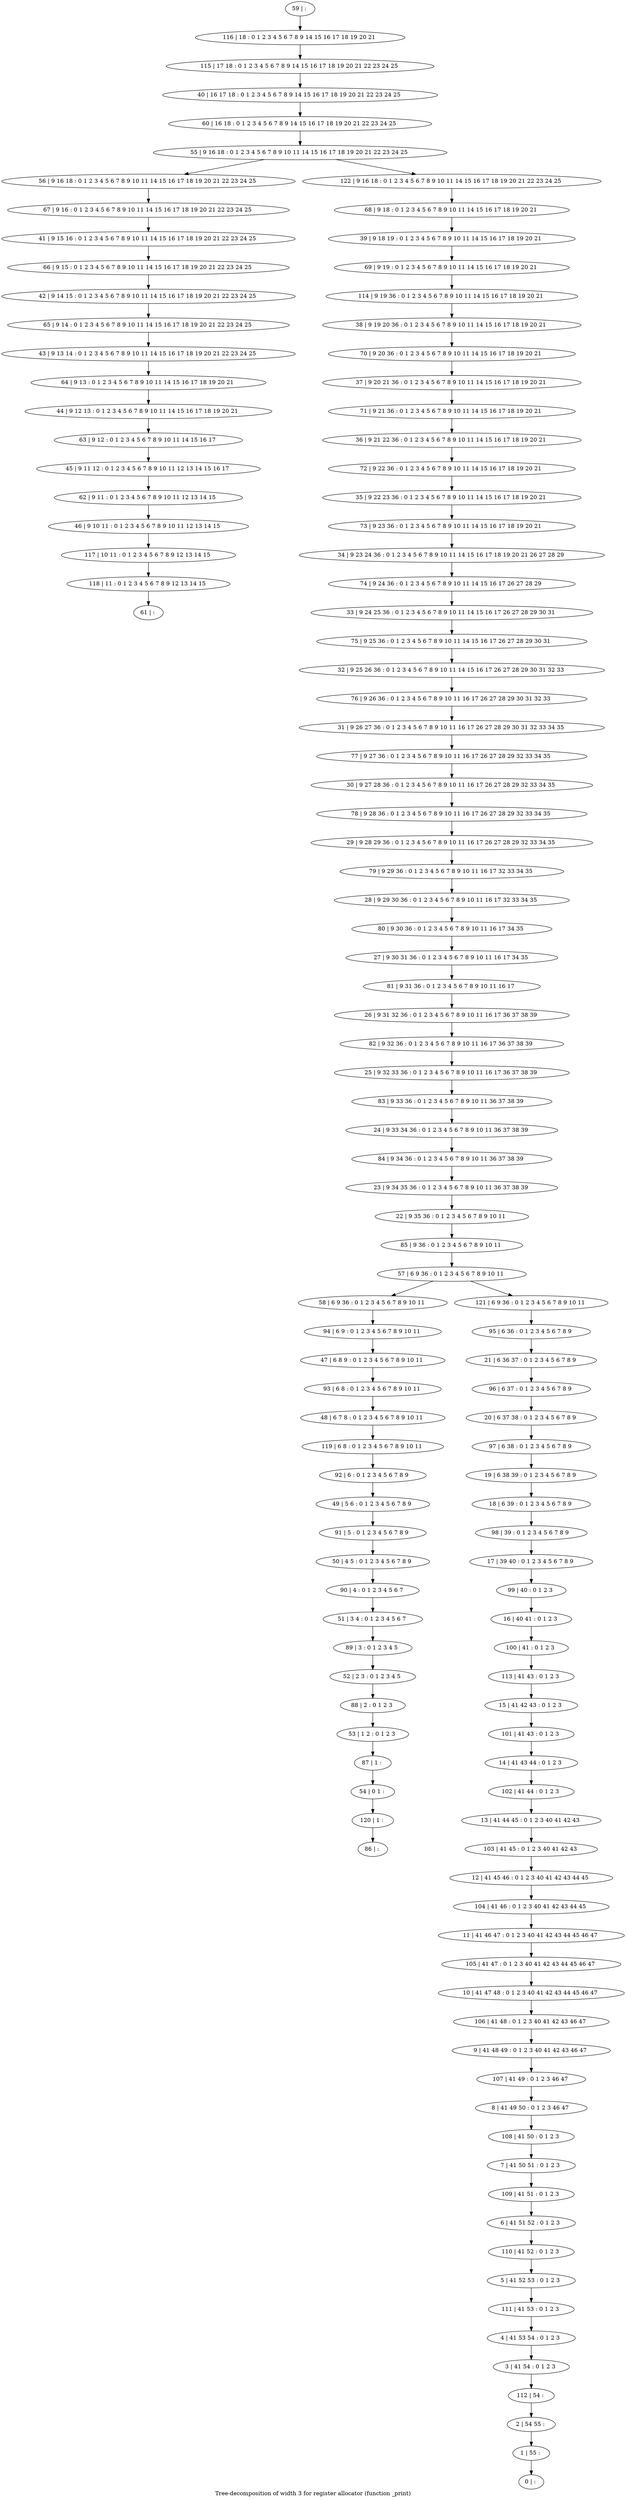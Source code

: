 digraph G {
graph [label="Tree-decomposition of width 3 for register allocator (function _print)"]
0[label="0 | : "];
1[label="1 | 55 : "];
2[label="2 | 54 55 : "];
3[label="3 | 41 54 : 0 1 2 3 "];
4[label="4 | 41 53 54 : 0 1 2 3 "];
5[label="5 | 41 52 53 : 0 1 2 3 "];
6[label="6 | 41 51 52 : 0 1 2 3 "];
7[label="7 | 41 50 51 : 0 1 2 3 "];
8[label="8 | 41 49 50 : 0 1 2 3 46 47 "];
9[label="9 | 41 48 49 : 0 1 2 3 40 41 42 43 46 47 "];
10[label="10 | 41 47 48 : 0 1 2 3 40 41 42 43 44 45 46 47 "];
11[label="11 | 41 46 47 : 0 1 2 3 40 41 42 43 44 45 46 47 "];
12[label="12 | 41 45 46 : 0 1 2 3 40 41 42 43 44 45 "];
13[label="13 | 41 44 45 : 0 1 2 3 40 41 42 43 "];
14[label="14 | 41 43 44 : 0 1 2 3 "];
15[label="15 | 41 42 43 : 0 1 2 3 "];
16[label="16 | 40 41 : 0 1 2 3 "];
17[label="17 | 39 40 : 0 1 2 3 4 5 6 7 8 9 "];
18[label="18 | 6 39 : 0 1 2 3 4 5 6 7 8 9 "];
19[label="19 | 6 38 39 : 0 1 2 3 4 5 6 7 8 9 "];
20[label="20 | 6 37 38 : 0 1 2 3 4 5 6 7 8 9 "];
21[label="21 | 6 36 37 : 0 1 2 3 4 5 6 7 8 9 "];
22[label="22 | 9 35 36 : 0 1 2 3 4 5 6 7 8 9 10 11 "];
23[label="23 | 9 34 35 36 : 0 1 2 3 4 5 6 7 8 9 10 11 36 37 38 39 "];
24[label="24 | 9 33 34 36 : 0 1 2 3 4 5 6 7 8 9 10 11 36 37 38 39 "];
25[label="25 | 9 32 33 36 : 0 1 2 3 4 5 6 7 8 9 10 11 16 17 36 37 38 39 "];
26[label="26 | 9 31 32 36 : 0 1 2 3 4 5 6 7 8 9 10 11 16 17 36 37 38 39 "];
27[label="27 | 9 30 31 36 : 0 1 2 3 4 5 6 7 8 9 10 11 16 17 34 35 "];
28[label="28 | 9 29 30 36 : 0 1 2 3 4 5 6 7 8 9 10 11 16 17 32 33 34 35 "];
29[label="29 | 9 28 29 36 : 0 1 2 3 4 5 6 7 8 9 10 11 16 17 26 27 28 29 32 33 34 35 "];
30[label="30 | 9 27 28 36 : 0 1 2 3 4 5 6 7 8 9 10 11 16 17 26 27 28 29 32 33 34 35 "];
31[label="31 | 9 26 27 36 : 0 1 2 3 4 5 6 7 8 9 10 11 16 17 26 27 28 29 30 31 32 33 34 35 "];
32[label="32 | 9 25 26 36 : 0 1 2 3 4 5 6 7 8 9 10 11 14 15 16 17 26 27 28 29 30 31 32 33 "];
33[label="33 | 9 24 25 36 : 0 1 2 3 4 5 6 7 8 9 10 11 14 15 16 17 26 27 28 29 30 31 "];
34[label="34 | 9 23 24 36 : 0 1 2 3 4 5 6 7 8 9 10 11 14 15 16 17 18 19 20 21 26 27 28 29 "];
35[label="35 | 9 22 23 36 : 0 1 2 3 4 5 6 7 8 9 10 11 14 15 16 17 18 19 20 21 "];
36[label="36 | 9 21 22 36 : 0 1 2 3 4 5 6 7 8 9 10 11 14 15 16 17 18 19 20 21 "];
37[label="37 | 9 20 21 36 : 0 1 2 3 4 5 6 7 8 9 10 11 14 15 16 17 18 19 20 21 "];
38[label="38 | 9 19 20 36 : 0 1 2 3 4 5 6 7 8 9 10 11 14 15 16 17 18 19 20 21 "];
39[label="39 | 9 18 19 : 0 1 2 3 4 5 6 7 8 9 10 11 14 15 16 17 18 19 20 21 "];
40[label="40 | 16 17 18 : 0 1 2 3 4 5 6 7 8 9 14 15 16 17 18 19 20 21 22 23 24 25 "];
41[label="41 | 9 15 16 : 0 1 2 3 4 5 6 7 8 9 10 11 14 15 16 17 18 19 20 21 22 23 24 25 "];
42[label="42 | 9 14 15 : 0 1 2 3 4 5 6 7 8 9 10 11 14 15 16 17 18 19 20 21 22 23 24 25 "];
43[label="43 | 9 13 14 : 0 1 2 3 4 5 6 7 8 9 10 11 14 15 16 17 18 19 20 21 22 23 24 25 "];
44[label="44 | 9 12 13 : 0 1 2 3 4 5 6 7 8 9 10 11 14 15 16 17 18 19 20 21 "];
45[label="45 | 9 11 12 : 0 1 2 3 4 5 6 7 8 9 10 11 12 13 14 15 16 17 "];
46[label="46 | 9 10 11 : 0 1 2 3 4 5 6 7 8 9 10 11 12 13 14 15 "];
47[label="47 | 6 8 9 : 0 1 2 3 4 5 6 7 8 9 10 11 "];
48[label="48 | 6 7 8 : 0 1 2 3 4 5 6 7 8 9 10 11 "];
49[label="49 | 5 6 : 0 1 2 3 4 5 6 7 8 9 "];
50[label="50 | 4 5 : 0 1 2 3 4 5 6 7 8 9 "];
51[label="51 | 3 4 : 0 1 2 3 4 5 6 7 "];
52[label="52 | 2 3 : 0 1 2 3 4 5 "];
53[label="53 | 1 2 : 0 1 2 3 "];
54[label="54 | 0 1 : "];
55[label="55 | 9 16 18 : 0 1 2 3 4 5 6 7 8 9 10 11 14 15 16 17 18 19 20 21 22 23 24 25 "];
56[label="56 | 9 16 18 : 0 1 2 3 4 5 6 7 8 9 10 11 14 15 16 17 18 19 20 21 22 23 24 25 "];
57[label="57 | 6 9 36 : 0 1 2 3 4 5 6 7 8 9 10 11 "];
58[label="58 | 6 9 36 : 0 1 2 3 4 5 6 7 8 9 10 11 "];
59[label="59 | : "];
60[label="60 | 16 18 : 0 1 2 3 4 5 6 7 8 9 14 15 16 17 18 19 20 21 22 23 24 25 "];
61[label="61 | : "];
62[label="62 | 9 11 : 0 1 2 3 4 5 6 7 8 9 10 11 12 13 14 15 "];
63[label="63 | 9 12 : 0 1 2 3 4 5 6 7 8 9 10 11 14 15 16 17 "];
64[label="64 | 9 13 : 0 1 2 3 4 5 6 7 8 9 10 11 14 15 16 17 18 19 20 21 "];
65[label="65 | 9 14 : 0 1 2 3 4 5 6 7 8 9 10 11 14 15 16 17 18 19 20 21 22 23 24 25 "];
66[label="66 | 9 15 : 0 1 2 3 4 5 6 7 8 9 10 11 14 15 16 17 18 19 20 21 22 23 24 25 "];
67[label="67 | 9 16 : 0 1 2 3 4 5 6 7 8 9 10 11 14 15 16 17 18 19 20 21 22 23 24 25 "];
68[label="68 | 9 18 : 0 1 2 3 4 5 6 7 8 9 10 11 14 15 16 17 18 19 20 21 "];
69[label="69 | 9 19 : 0 1 2 3 4 5 6 7 8 9 10 11 14 15 16 17 18 19 20 21 "];
70[label="70 | 9 20 36 : 0 1 2 3 4 5 6 7 8 9 10 11 14 15 16 17 18 19 20 21 "];
71[label="71 | 9 21 36 : 0 1 2 3 4 5 6 7 8 9 10 11 14 15 16 17 18 19 20 21 "];
72[label="72 | 9 22 36 : 0 1 2 3 4 5 6 7 8 9 10 11 14 15 16 17 18 19 20 21 "];
73[label="73 | 9 23 36 : 0 1 2 3 4 5 6 7 8 9 10 11 14 15 16 17 18 19 20 21 "];
74[label="74 | 9 24 36 : 0 1 2 3 4 5 6 7 8 9 10 11 14 15 16 17 26 27 28 29 "];
75[label="75 | 9 25 36 : 0 1 2 3 4 5 6 7 8 9 10 11 14 15 16 17 26 27 28 29 30 31 "];
76[label="76 | 9 26 36 : 0 1 2 3 4 5 6 7 8 9 10 11 16 17 26 27 28 29 30 31 32 33 "];
77[label="77 | 9 27 36 : 0 1 2 3 4 5 6 7 8 9 10 11 16 17 26 27 28 29 32 33 34 35 "];
78[label="78 | 9 28 36 : 0 1 2 3 4 5 6 7 8 9 10 11 16 17 26 27 28 29 32 33 34 35 "];
79[label="79 | 9 29 36 : 0 1 2 3 4 5 6 7 8 9 10 11 16 17 32 33 34 35 "];
80[label="80 | 9 30 36 : 0 1 2 3 4 5 6 7 8 9 10 11 16 17 34 35 "];
81[label="81 | 9 31 36 : 0 1 2 3 4 5 6 7 8 9 10 11 16 17 "];
82[label="82 | 9 32 36 : 0 1 2 3 4 5 6 7 8 9 10 11 16 17 36 37 38 39 "];
83[label="83 | 9 33 36 : 0 1 2 3 4 5 6 7 8 9 10 11 36 37 38 39 "];
84[label="84 | 9 34 36 : 0 1 2 3 4 5 6 7 8 9 10 11 36 37 38 39 "];
85[label="85 | 9 36 : 0 1 2 3 4 5 6 7 8 9 10 11 "];
86[label="86 | : "];
87[label="87 | 1 : "];
88[label="88 | 2 : 0 1 2 3 "];
89[label="89 | 3 : 0 1 2 3 4 5 "];
90[label="90 | 4 : 0 1 2 3 4 5 6 7 "];
91[label="91 | 5 : 0 1 2 3 4 5 6 7 8 9 "];
92[label="92 | 6 : 0 1 2 3 4 5 6 7 8 9 "];
93[label="93 | 6 8 : 0 1 2 3 4 5 6 7 8 9 10 11 "];
94[label="94 | 6 9 : 0 1 2 3 4 5 6 7 8 9 10 11 "];
95[label="95 | 6 36 : 0 1 2 3 4 5 6 7 8 9 "];
96[label="96 | 6 37 : 0 1 2 3 4 5 6 7 8 9 "];
97[label="97 | 6 38 : 0 1 2 3 4 5 6 7 8 9 "];
98[label="98 | 39 : 0 1 2 3 4 5 6 7 8 9 "];
99[label="99 | 40 : 0 1 2 3 "];
100[label="100 | 41 : 0 1 2 3 "];
101[label="101 | 41 43 : 0 1 2 3 "];
102[label="102 | 41 44 : 0 1 2 3 "];
103[label="103 | 41 45 : 0 1 2 3 40 41 42 43 "];
104[label="104 | 41 46 : 0 1 2 3 40 41 42 43 44 45 "];
105[label="105 | 41 47 : 0 1 2 3 40 41 42 43 44 45 46 47 "];
106[label="106 | 41 48 : 0 1 2 3 40 41 42 43 46 47 "];
107[label="107 | 41 49 : 0 1 2 3 46 47 "];
108[label="108 | 41 50 : 0 1 2 3 "];
109[label="109 | 41 51 : 0 1 2 3 "];
110[label="110 | 41 52 : 0 1 2 3 "];
111[label="111 | 41 53 : 0 1 2 3 "];
112[label="112 | 54 : "];
113[label="113 | 41 43 : 0 1 2 3 "];
114[label="114 | 9 19 36 : 0 1 2 3 4 5 6 7 8 9 10 11 14 15 16 17 18 19 20 21 "];
115[label="115 | 17 18 : 0 1 2 3 4 5 6 7 8 9 14 15 16 17 18 19 20 21 22 23 24 25 "];
116[label="116 | 18 : 0 1 2 3 4 5 6 7 8 9 14 15 16 17 18 19 20 21 "];
117[label="117 | 10 11 : 0 1 2 3 4 5 6 7 8 9 12 13 14 15 "];
118[label="118 | 11 : 0 1 2 3 4 5 6 7 8 9 12 13 14 15 "];
119[label="119 | 6 8 : 0 1 2 3 4 5 6 7 8 9 10 11 "];
120[label="120 | 1 : "];
121[label="121 | 6 9 36 : 0 1 2 3 4 5 6 7 8 9 10 11 "];
122[label="122 | 9 16 18 : 0 1 2 3 4 5 6 7 8 9 10 11 14 15 16 17 18 19 20 21 22 23 24 25 "];
62->46 ;
45->62 ;
63->45 ;
44->63 ;
64->44 ;
43->64 ;
65->43 ;
42->65 ;
66->42 ;
41->66 ;
67->41 ;
56->67 ;
87->54 ;
53->87 ;
88->53 ;
52->88 ;
89->52 ;
51->89 ;
90->51 ;
50->90 ;
91->50 ;
49->91 ;
92->49 ;
93->48 ;
47->93 ;
94->47 ;
58->94 ;
46->117 ;
118->61 ;
117->118 ;
119->92 ;
48->119 ;
120->86 ;
54->120 ;
59->116 ;
116->115 ;
115->40 ;
40->60 ;
60->55 ;
68->39 ;
39->69 ;
69->114 ;
114->38 ;
38->70 ;
70->37 ;
37->71 ;
71->36 ;
36->72 ;
72->35 ;
35->73 ;
73->34 ;
34->74 ;
74->33 ;
33->75 ;
75->32 ;
32->76 ;
76->31 ;
31->77 ;
77->30 ;
30->78 ;
78->29 ;
29->79 ;
79->28 ;
28->80 ;
80->27 ;
27->81 ;
81->26 ;
26->82 ;
82->25 ;
25->83 ;
83->24 ;
24->84 ;
84->23 ;
23->22 ;
22->85 ;
85->57 ;
95->21 ;
21->96 ;
96->20 ;
20->97 ;
97->19 ;
19->18 ;
18->98 ;
98->17 ;
17->99 ;
99->16 ;
16->100 ;
100->113 ;
113->15 ;
15->101 ;
101->14 ;
14->102 ;
102->13 ;
13->103 ;
103->12 ;
12->104 ;
104->11 ;
11->105 ;
105->10 ;
10->106 ;
106->9 ;
9->107 ;
107->8 ;
8->108 ;
108->7 ;
7->109 ;
109->6 ;
6->110 ;
110->5 ;
5->111 ;
111->4 ;
4->3 ;
3->112 ;
112->2 ;
2->1 ;
1->0 ;
121->95 ;
122->68 ;
57->58 ;
57->121 ;
55->56 ;
55->122 ;
}
